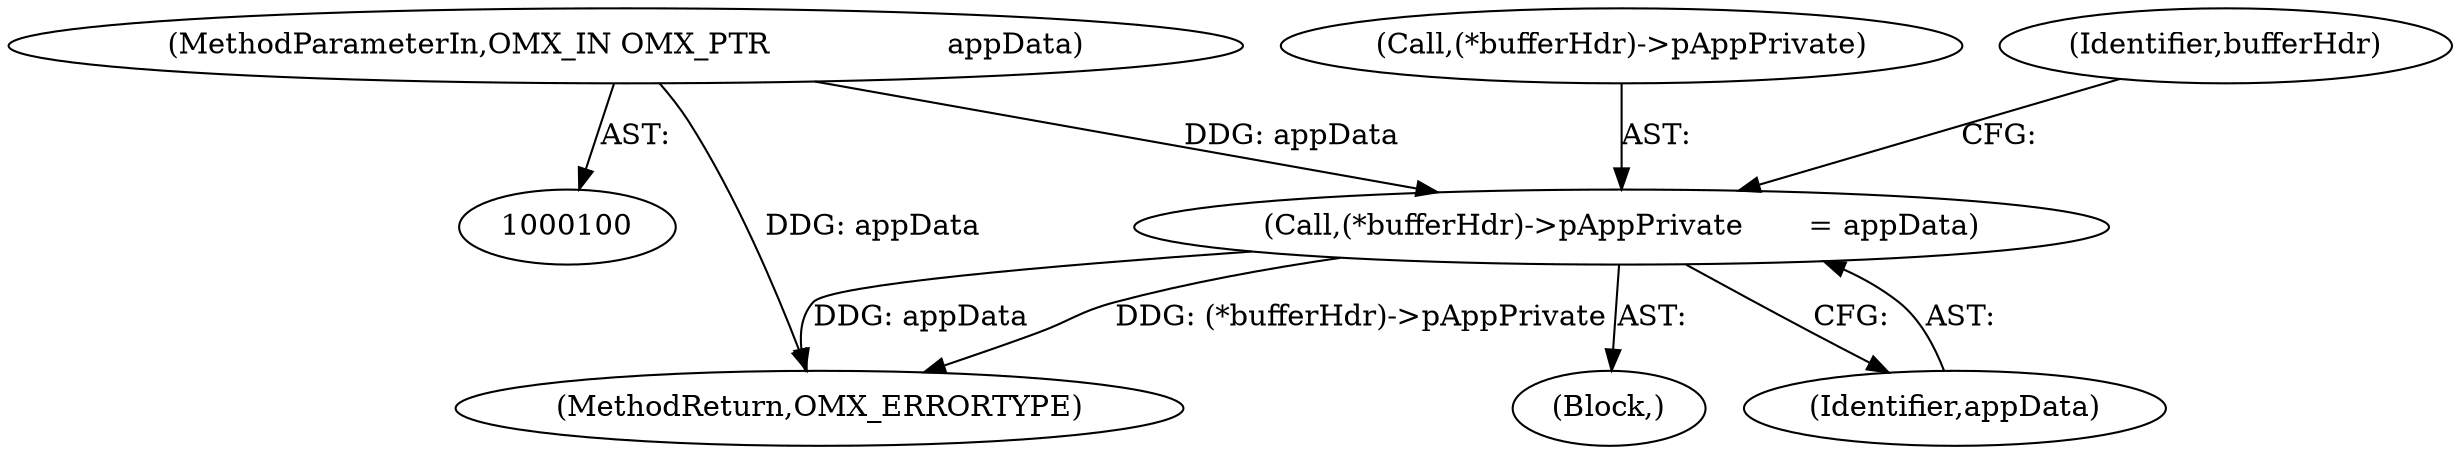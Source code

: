 digraph "0_Android_d575ecf607056d8e3328ef2eb56c52e98f81e87d@pointer" {
"1000322" [label="(Call,(*bufferHdr)->pAppPrivate       = appData)"];
"1000104" [label="(MethodParameterIn,OMX_IN OMX_PTR                   appData)"];
"1000322" [label="(Call,(*bufferHdr)->pAppPrivate       = appData)"];
"1000548" [label="(MethodReturn,OMX_ERRORTYPE)"];
"1000104" [label="(MethodParameterIn,OMX_IN OMX_PTR                   appData)"];
"1000292" [label="(Block,)"];
"1000327" [label="(Identifier,appData)"];
"1000323" [label="(Call,(*bufferHdr)->pAppPrivate)"];
"1000331" [label="(Identifier,bufferHdr)"];
"1000322" -> "1000292"  [label="AST: "];
"1000322" -> "1000327"  [label="CFG: "];
"1000323" -> "1000322"  [label="AST: "];
"1000327" -> "1000322"  [label="AST: "];
"1000331" -> "1000322"  [label="CFG: "];
"1000322" -> "1000548"  [label="DDG: (*bufferHdr)->pAppPrivate"];
"1000322" -> "1000548"  [label="DDG: appData"];
"1000104" -> "1000322"  [label="DDG: appData"];
"1000104" -> "1000100"  [label="AST: "];
"1000104" -> "1000548"  [label="DDG: appData"];
}
